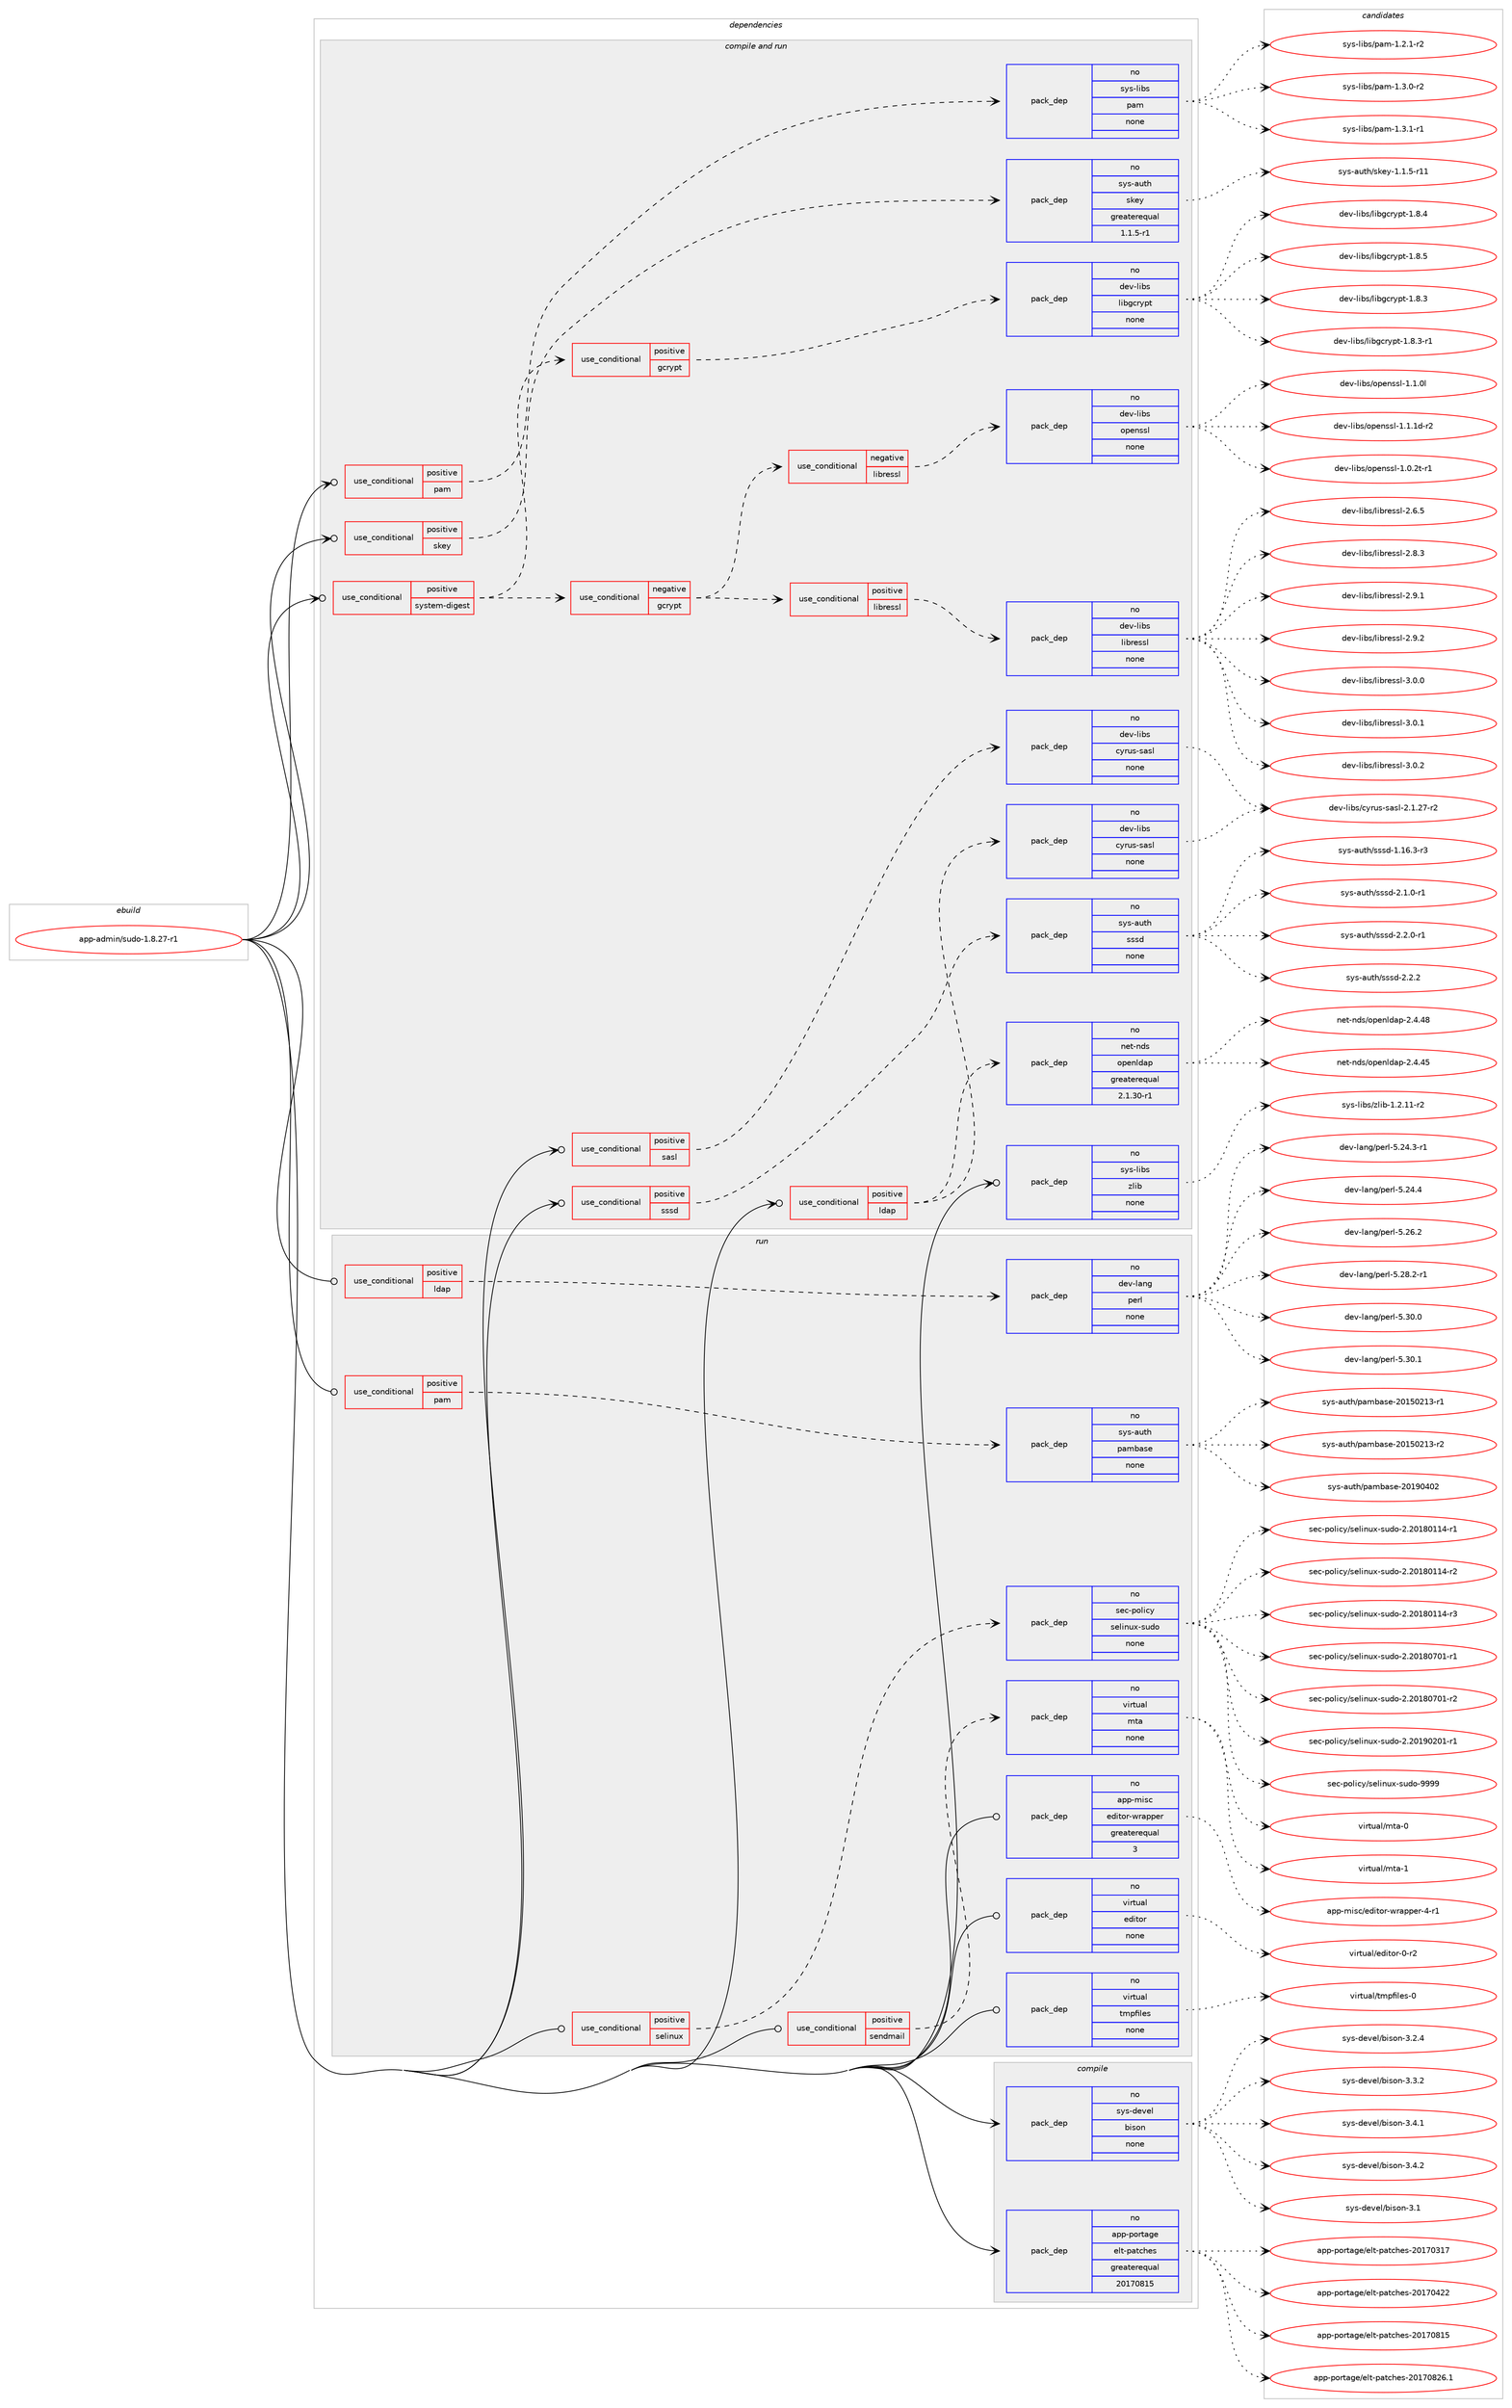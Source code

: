 digraph prolog {

# *************
# Graph options
# *************

newrank=true;
concentrate=true;
compound=true;
graph [rankdir=LR,fontname=Helvetica,fontsize=10,ranksep=1.5];#, ranksep=2.5, nodesep=0.2];
edge  [arrowhead=vee];
node  [fontname=Helvetica,fontsize=10];

# **********
# The ebuild
# **********

subgraph cluster_leftcol {
color=gray;
rank=same;
label=<<i>ebuild</i>>;
id [label="app-admin/sudo-1.8.27-r1", color=red, width=4, href="../app-admin/sudo-1.8.27-r1.svg"];
}

# ****************
# The dependencies
# ****************

subgraph cluster_midcol {
color=gray;
label=<<i>dependencies</i>>;
subgraph cluster_compile {
fillcolor="#eeeeee";
style=filled;
label=<<i>compile</i>>;
subgraph pack350413 {
dependency471195 [label=<<TABLE BORDER="0" CELLBORDER="1" CELLSPACING="0" CELLPADDING="4" WIDTH="220"><TR><TD ROWSPAN="6" CELLPADDING="30">pack_dep</TD></TR><TR><TD WIDTH="110">no</TD></TR><TR><TD>app-portage</TD></TR><TR><TD>elt-patches</TD></TR><TR><TD>greaterequal</TD></TR><TR><TD>20170815</TD></TR></TABLE>>, shape=none, color=blue];
}
id:e -> dependency471195:w [weight=20,style="solid",arrowhead="vee"];
subgraph pack350414 {
dependency471196 [label=<<TABLE BORDER="0" CELLBORDER="1" CELLSPACING="0" CELLPADDING="4" WIDTH="220"><TR><TD ROWSPAN="6" CELLPADDING="30">pack_dep</TD></TR><TR><TD WIDTH="110">no</TD></TR><TR><TD>sys-devel</TD></TR><TR><TD>bison</TD></TR><TR><TD>none</TD></TR><TR><TD></TD></TR></TABLE>>, shape=none, color=blue];
}
id:e -> dependency471196:w [weight=20,style="solid",arrowhead="vee"];
}
subgraph cluster_compileandrun {
fillcolor="#eeeeee";
style=filled;
label=<<i>compile and run</i>>;
subgraph cond112232 {
dependency471197 [label=<<TABLE BORDER="0" CELLBORDER="1" CELLSPACING="0" CELLPADDING="4"><TR><TD ROWSPAN="3" CELLPADDING="10">use_conditional</TD></TR><TR><TD>positive</TD></TR><TR><TD>ldap</TD></TR></TABLE>>, shape=none, color=red];
subgraph pack350415 {
dependency471198 [label=<<TABLE BORDER="0" CELLBORDER="1" CELLSPACING="0" CELLPADDING="4" WIDTH="220"><TR><TD ROWSPAN="6" CELLPADDING="30">pack_dep</TD></TR><TR><TD WIDTH="110">no</TD></TR><TR><TD>net-nds</TD></TR><TR><TD>openldap</TD></TR><TR><TD>greaterequal</TD></TR><TR><TD>2.1.30-r1</TD></TR></TABLE>>, shape=none, color=blue];
}
dependency471197:e -> dependency471198:w [weight=20,style="dashed",arrowhead="vee"];
subgraph pack350416 {
dependency471199 [label=<<TABLE BORDER="0" CELLBORDER="1" CELLSPACING="0" CELLPADDING="4" WIDTH="220"><TR><TD ROWSPAN="6" CELLPADDING="30">pack_dep</TD></TR><TR><TD WIDTH="110">no</TD></TR><TR><TD>dev-libs</TD></TR><TR><TD>cyrus-sasl</TD></TR><TR><TD>none</TD></TR><TR><TD></TD></TR></TABLE>>, shape=none, color=blue];
}
dependency471197:e -> dependency471199:w [weight=20,style="dashed",arrowhead="vee"];
}
id:e -> dependency471197:w [weight=20,style="solid",arrowhead="odotvee"];
subgraph cond112233 {
dependency471200 [label=<<TABLE BORDER="0" CELLBORDER="1" CELLSPACING="0" CELLPADDING="4"><TR><TD ROWSPAN="3" CELLPADDING="10">use_conditional</TD></TR><TR><TD>positive</TD></TR><TR><TD>pam</TD></TR></TABLE>>, shape=none, color=red];
subgraph pack350417 {
dependency471201 [label=<<TABLE BORDER="0" CELLBORDER="1" CELLSPACING="0" CELLPADDING="4" WIDTH="220"><TR><TD ROWSPAN="6" CELLPADDING="30">pack_dep</TD></TR><TR><TD WIDTH="110">no</TD></TR><TR><TD>sys-libs</TD></TR><TR><TD>pam</TD></TR><TR><TD>none</TD></TR><TR><TD></TD></TR></TABLE>>, shape=none, color=blue];
}
dependency471200:e -> dependency471201:w [weight=20,style="dashed",arrowhead="vee"];
}
id:e -> dependency471200:w [weight=20,style="solid",arrowhead="odotvee"];
subgraph cond112234 {
dependency471202 [label=<<TABLE BORDER="0" CELLBORDER="1" CELLSPACING="0" CELLPADDING="4"><TR><TD ROWSPAN="3" CELLPADDING="10">use_conditional</TD></TR><TR><TD>positive</TD></TR><TR><TD>sasl</TD></TR></TABLE>>, shape=none, color=red];
subgraph pack350418 {
dependency471203 [label=<<TABLE BORDER="0" CELLBORDER="1" CELLSPACING="0" CELLPADDING="4" WIDTH="220"><TR><TD ROWSPAN="6" CELLPADDING="30">pack_dep</TD></TR><TR><TD WIDTH="110">no</TD></TR><TR><TD>dev-libs</TD></TR><TR><TD>cyrus-sasl</TD></TR><TR><TD>none</TD></TR><TR><TD></TD></TR></TABLE>>, shape=none, color=blue];
}
dependency471202:e -> dependency471203:w [weight=20,style="dashed",arrowhead="vee"];
}
id:e -> dependency471202:w [weight=20,style="solid",arrowhead="odotvee"];
subgraph cond112235 {
dependency471204 [label=<<TABLE BORDER="0" CELLBORDER="1" CELLSPACING="0" CELLPADDING="4"><TR><TD ROWSPAN="3" CELLPADDING="10">use_conditional</TD></TR><TR><TD>positive</TD></TR><TR><TD>skey</TD></TR></TABLE>>, shape=none, color=red];
subgraph pack350419 {
dependency471205 [label=<<TABLE BORDER="0" CELLBORDER="1" CELLSPACING="0" CELLPADDING="4" WIDTH="220"><TR><TD ROWSPAN="6" CELLPADDING="30">pack_dep</TD></TR><TR><TD WIDTH="110">no</TD></TR><TR><TD>sys-auth</TD></TR><TR><TD>skey</TD></TR><TR><TD>greaterequal</TD></TR><TR><TD>1.1.5-r1</TD></TR></TABLE>>, shape=none, color=blue];
}
dependency471204:e -> dependency471205:w [weight=20,style="dashed",arrowhead="vee"];
}
id:e -> dependency471204:w [weight=20,style="solid",arrowhead="odotvee"];
subgraph cond112236 {
dependency471206 [label=<<TABLE BORDER="0" CELLBORDER="1" CELLSPACING="0" CELLPADDING="4"><TR><TD ROWSPAN="3" CELLPADDING="10">use_conditional</TD></TR><TR><TD>positive</TD></TR><TR><TD>sssd</TD></TR></TABLE>>, shape=none, color=red];
subgraph pack350420 {
dependency471207 [label=<<TABLE BORDER="0" CELLBORDER="1" CELLSPACING="0" CELLPADDING="4" WIDTH="220"><TR><TD ROWSPAN="6" CELLPADDING="30">pack_dep</TD></TR><TR><TD WIDTH="110">no</TD></TR><TR><TD>sys-auth</TD></TR><TR><TD>sssd</TD></TR><TR><TD>none</TD></TR><TR><TD></TD></TR></TABLE>>, shape=none, color=blue];
}
dependency471206:e -> dependency471207:w [weight=20,style="dashed",arrowhead="vee"];
}
id:e -> dependency471206:w [weight=20,style="solid",arrowhead="odotvee"];
subgraph cond112237 {
dependency471208 [label=<<TABLE BORDER="0" CELLBORDER="1" CELLSPACING="0" CELLPADDING="4"><TR><TD ROWSPAN="3" CELLPADDING="10">use_conditional</TD></TR><TR><TD>positive</TD></TR><TR><TD>system-digest</TD></TR></TABLE>>, shape=none, color=red];
subgraph cond112238 {
dependency471209 [label=<<TABLE BORDER="0" CELLBORDER="1" CELLSPACING="0" CELLPADDING="4"><TR><TD ROWSPAN="3" CELLPADDING="10">use_conditional</TD></TR><TR><TD>positive</TD></TR><TR><TD>gcrypt</TD></TR></TABLE>>, shape=none, color=red];
subgraph pack350421 {
dependency471210 [label=<<TABLE BORDER="0" CELLBORDER="1" CELLSPACING="0" CELLPADDING="4" WIDTH="220"><TR><TD ROWSPAN="6" CELLPADDING="30">pack_dep</TD></TR><TR><TD WIDTH="110">no</TD></TR><TR><TD>dev-libs</TD></TR><TR><TD>libgcrypt</TD></TR><TR><TD>none</TD></TR><TR><TD></TD></TR></TABLE>>, shape=none, color=blue];
}
dependency471209:e -> dependency471210:w [weight=20,style="dashed",arrowhead="vee"];
}
dependency471208:e -> dependency471209:w [weight=20,style="dashed",arrowhead="vee"];
subgraph cond112239 {
dependency471211 [label=<<TABLE BORDER="0" CELLBORDER="1" CELLSPACING="0" CELLPADDING="4"><TR><TD ROWSPAN="3" CELLPADDING="10">use_conditional</TD></TR><TR><TD>negative</TD></TR><TR><TD>gcrypt</TD></TR></TABLE>>, shape=none, color=red];
subgraph cond112240 {
dependency471212 [label=<<TABLE BORDER="0" CELLBORDER="1" CELLSPACING="0" CELLPADDING="4"><TR><TD ROWSPAN="3" CELLPADDING="10">use_conditional</TD></TR><TR><TD>negative</TD></TR><TR><TD>libressl</TD></TR></TABLE>>, shape=none, color=red];
subgraph pack350422 {
dependency471213 [label=<<TABLE BORDER="0" CELLBORDER="1" CELLSPACING="0" CELLPADDING="4" WIDTH="220"><TR><TD ROWSPAN="6" CELLPADDING="30">pack_dep</TD></TR><TR><TD WIDTH="110">no</TD></TR><TR><TD>dev-libs</TD></TR><TR><TD>openssl</TD></TR><TR><TD>none</TD></TR><TR><TD></TD></TR></TABLE>>, shape=none, color=blue];
}
dependency471212:e -> dependency471213:w [weight=20,style="dashed",arrowhead="vee"];
}
dependency471211:e -> dependency471212:w [weight=20,style="dashed",arrowhead="vee"];
subgraph cond112241 {
dependency471214 [label=<<TABLE BORDER="0" CELLBORDER="1" CELLSPACING="0" CELLPADDING="4"><TR><TD ROWSPAN="3" CELLPADDING="10">use_conditional</TD></TR><TR><TD>positive</TD></TR><TR><TD>libressl</TD></TR></TABLE>>, shape=none, color=red];
subgraph pack350423 {
dependency471215 [label=<<TABLE BORDER="0" CELLBORDER="1" CELLSPACING="0" CELLPADDING="4" WIDTH="220"><TR><TD ROWSPAN="6" CELLPADDING="30">pack_dep</TD></TR><TR><TD WIDTH="110">no</TD></TR><TR><TD>dev-libs</TD></TR><TR><TD>libressl</TD></TR><TR><TD>none</TD></TR><TR><TD></TD></TR></TABLE>>, shape=none, color=blue];
}
dependency471214:e -> dependency471215:w [weight=20,style="dashed",arrowhead="vee"];
}
dependency471211:e -> dependency471214:w [weight=20,style="dashed",arrowhead="vee"];
}
dependency471208:e -> dependency471211:w [weight=20,style="dashed",arrowhead="vee"];
}
id:e -> dependency471208:w [weight=20,style="solid",arrowhead="odotvee"];
subgraph pack350424 {
dependency471216 [label=<<TABLE BORDER="0" CELLBORDER="1" CELLSPACING="0" CELLPADDING="4" WIDTH="220"><TR><TD ROWSPAN="6" CELLPADDING="30">pack_dep</TD></TR><TR><TD WIDTH="110">no</TD></TR><TR><TD>sys-libs</TD></TR><TR><TD>zlib</TD></TR><TR><TD>none</TD></TR><TR><TD></TD></TR></TABLE>>, shape=none, color=blue];
}
id:e -> dependency471216:w [weight=20,style="solid",arrowhead="odotvee"];
}
subgraph cluster_run {
fillcolor="#eeeeee";
style=filled;
label=<<i>run</i>>;
subgraph cond112242 {
dependency471217 [label=<<TABLE BORDER="0" CELLBORDER="1" CELLSPACING="0" CELLPADDING="4"><TR><TD ROWSPAN="3" CELLPADDING="10">use_conditional</TD></TR><TR><TD>positive</TD></TR><TR><TD>ldap</TD></TR></TABLE>>, shape=none, color=red];
subgraph pack350425 {
dependency471218 [label=<<TABLE BORDER="0" CELLBORDER="1" CELLSPACING="0" CELLPADDING="4" WIDTH="220"><TR><TD ROWSPAN="6" CELLPADDING="30">pack_dep</TD></TR><TR><TD WIDTH="110">no</TD></TR><TR><TD>dev-lang</TD></TR><TR><TD>perl</TD></TR><TR><TD>none</TD></TR><TR><TD></TD></TR></TABLE>>, shape=none, color=blue];
}
dependency471217:e -> dependency471218:w [weight=20,style="dashed",arrowhead="vee"];
}
id:e -> dependency471217:w [weight=20,style="solid",arrowhead="odot"];
subgraph cond112243 {
dependency471219 [label=<<TABLE BORDER="0" CELLBORDER="1" CELLSPACING="0" CELLPADDING="4"><TR><TD ROWSPAN="3" CELLPADDING="10">use_conditional</TD></TR><TR><TD>positive</TD></TR><TR><TD>pam</TD></TR></TABLE>>, shape=none, color=red];
subgraph pack350426 {
dependency471220 [label=<<TABLE BORDER="0" CELLBORDER="1" CELLSPACING="0" CELLPADDING="4" WIDTH="220"><TR><TD ROWSPAN="6" CELLPADDING="30">pack_dep</TD></TR><TR><TD WIDTH="110">no</TD></TR><TR><TD>sys-auth</TD></TR><TR><TD>pambase</TD></TR><TR><TD>none</TD></TR><TR><TD></TD></TR></TABLE>>, shape=none, color=blue];
}
dependency471219:e -> dependency471220:w [weight=20,style="dashed",arrowhead="vee"];
}
id:e -> dependency471219:w [weight=20,style="solid",arrowhead="odot"];
subgraph cond112244 {
dependency471221 [label=<<TABLE BORDER="0" CELLBORDER="1" CELLSPACING="0" CELLPADDING="4"><TR><TD ROWSPAN="3" CELLPADDING="10">use_conditional</TD></TR><TR><TD>positive</TD></TR><TR><TD>selinux</TD></TR></TABLE>>, shape=none, color=red];
subgraph pack350427 {
dependency471222 [label=<<TABLE BORDER="0" CELLBORDER="1" CELLSPACING="0" CELLPADDING="4" WIDTH="220"><TR><TD ROWSPAN="6" CELLPADDING="30">pack_dep</TD></TR><TR><TD WIDTH="110">no</TD></TR><TR><TD>sec-policy</TD></TR><TR><TD>selinux-sudo</TD></TR><TR><TD>none</TD></TR><TR><TD></TD></TR></TABLE>>, shape=none, color=blue];
}
dependency471221:e -> dependency471222:w [weight=20,style="dashed",arrowhead="vee"];
}
id:e -> dependency471221:w [weight=20,style="solid",arrowhead="odot"];
subgraph cond112245 {
dependency471223 [label=<<TABLE BORDER="0" CELLBORDER="1" CELLSPACING="0" CELLPADDING="4"><TR><TD ROWSPAN="3" CELLPADDING="10">use_conditional</TD></TR><TR><TD>positive</TD></TR><TR><TD>sendmail</TD></TR></TABLE>>, shape=none, color=red];
subgraph pack350428 {
dependency471224 [label=<<TABLE BORDER="0" CELLBORDER="1" CELLSPACING="0" CELLPADDING="4" WIDTH="220"><TR><TD ROWSPAN="6" CELLPADDING="30">pack_dep</TD></TR><TR><TD WIDTH="110">no</TD></TR><TR><TD>virtual</TD></TR><TR><TD>mta</TD></TR><TR><TD>none</TD></TR><TR><TD></TD></TR></TABLE>>, shape=none, color=blue];
}
dependency471223:e -> dependency471224:w [weight=20,style="dashed",arrowhead="vee"];
}
id:e -> dependency471223:w [weight=20,style="solid",arrowhead="odot"];
subgraph pack350429 {
dependency471225 [label=<<TABLE BORDER="0" CELLBORDER="1" CELLSPACING="0" CELLPADDING="4" WIDTH="220"><TR><TD ROWSPAN="6" CELLPADDING="30">pack_dep</TD></TR><TR><TD WIDTH="110">no</TD></TR><TR><TD>app-misc</TD></TR><TR><TD>editor-wrapper</TD></TR><TR><TD>greaterequal</TD></TR><TR><TD>3</TD></TR></TABLE>>, shape=none, color=blue];
}
id:e -> dependency471225:w [weight=20,style="solid",arrowhead="odot"];
subgraph pack350430 {
dependency471226 [label=<<TABLE BORDER="0" CELLBORDER="1" CELLSPACING="0" CELLPADDING="4" WIDTH="220"><TR><TD ROWSPAN="6" CELLPADDING="30">pack_dep</TD></TR><TR><TD WIDTH="110">no</TD></TR><TR><TD>virtual</TD></TR><TR><TD>editor</TD></TR><TR><TD>none</TD></TR><TR><TD></TD></TR></TABLE>>, shape=none, color=blue];
}
id:e -> dependency471226:w [weight=20,style="solid",arrowhead="odot"];
subgraph pack350431 {
dependency471227 [label=<<TABLE BORDER="0" CELLBORDER="1" CELLSPACING="0" CELLPADDING="4" WIDTH="220"><TR><TD ROWSPAN="6" CELLPADDING="30">pack_dep</TD></TR><TR><TD WIDTH="110">no</TD></TR><TR><TD>virtual</TD></TR><TR><TD>tmpfiles</TD></TR><TR><TD>none</TD></TR><TR><TD></TD></TR></TABLE>>, shape=none, color=blue];
}
id:e -> dependency471227:w [weight=20,style="solid",arrowhead="odot"];
}
}

# **************
# The candidates
# **************

subgraph cluster_choices {
rank=same;
color=gray;
label=<<i>candidates</i>>;

subgraph choice350413 {
color=black;
nodesep=1;
choice97112112451121111141169710310147101108116451129711699104101115455048495548514955 [label="app-portage/elt-patches-20170317", color=red, width=4,href="../app-portage/elt-patches-20170317.svg"];
choice97112112451121111141169710310147101108116451129711699104101115455048495548525050 [label="app-portage/elt-patches-20170422", color=red, width=4,href="../app-portage/elt-patches-20170422.svg"];
choice97112112451121111141169710310147101108116451129711699104101115455048495548564953 [label="app-portage/elt-patches-20170815", color=red, width=4,href="../app-portage/elt-patches-20170815.svg"];
choice971121124511211111411697103101471011081164511297116991041011154550484955485650544649 [label="app-portage/elt-patches-20170826.1", color=red, width=4,href="../app-portage/elt-patches-20170826.1.svg"];
dependency471195:e -> choice97112112451121111141169710310147101108116451129711699104101115455048495548514955:w [style=dotted,weight="100"];
dependency471195:e -> choice97112112451121111141169710310147101108116451129711699104101115455048495548525050:w [style=dotted,weight="100"];
dependency471195:e -> choice97112112451121111141169710310147101108116451129711699104101115455048495548564953:w [style=dotted,weight="100"];
dependency471195:e -> choice971121124511211111411697103101471011081164511297116991041011154550484955485650544649:w [style=dotted,weight="100"];
}
subgraph choice350414 {
color=black;
nodesep=1;
choice11512111545100101118101108479810511511111045514649 [label="sys-devel/bison-3.1", color=red, width=4,href="../sys-devel/bison-3.1.svg"];
choice115121115451001011181011084798105115111110455146504652 [label="sys-devel/bison-3.2.4", color=red, width=4,href="../sys-devel/bison-3.2.4.svg"];
choice115121115451001011181011084798105115111110455146514650 [label="sys-devel/bison-3.3.2", color=red, width=4,href="../sys-devel/bison-3.3.2.svg"];
choice115121115451001011181011084798105115111110455146524649 [label="sys-devel/bison-3.4.1", color=red, width=4,href="../sys-devel/bison-3.4.1.svg"];
choice115121115451001011181011084798105115111110455146524650 [label="sys-devel/bison-3.4.2", color=red, width=4,href="../sys-devel/bison-3.4.2.svg"];
dependency471196:e -> choice11512111545100101118101108479810511511111045514649:w [style=dotted,weight="100"];
dependency471196:e -> choice115121115451001011181011084798105115111110455146504652:w [style=dotted,weight="100"];
dependency471196:e -> choice115121115451001011181011084798105115111110455146514650:w [style=dotted,weight="100"];
dependency471196:e -> choice115121115451001011181011084798105115111110455146524649:w [style=dotted,weight="100"];
dependency471196:e -> choice115121115451001011181011084798105115111110455146524650:w [style=dotted,weight="100"];
}
subgraph choice350415 {
color=black;
nodesep=1;
choice11010111645110100115471111121011101081009711245504652465253 [label="net-nds/openldap-2.4.45", color=red, width=4,href="../net-nds/openldap-2.4.45.svg"];
choice11010111645110100115471111121011101081009711245504652465256 [label="net-nds/openldap-2.4.48", color=red, width=4,href="../net-nds/openldap-2.4.48.svg"];
dependency471198:e -> choice11010111645110100115471111121011101081009711245504652465253:w [style=dotted,weight="100"];
dependency471198:e -> choice11010111645110100115471111121011101081009711245504652465256:w [style=dotted,weight="100"];
}
subgraph choice350416 {
color=black;
nodesep=1;
choice100101118451081059811547991211141171154511597115108455046494650554511450 [label="dev-libs/cyrus-sasl-2.1.27-r2", color=red, width=4,href="../dev-libs/cyrus-sasl-2.1.27-r2.svg"];
dependency471199:e -> choice100101118451081059811547991211141171154511597115108455046494650554511450:w [style=dotted,weight="100"];
}
subgraph choice350417 {
color=black;
nodesep=1;
choice115121115451081059811547112971094549465046494511450 [label="sys-libs/pam-1.2.1-r2", color=red, width=4,href="../sys-libs/pam-1.2.1-r2.svg"];
choice115121115451081059811547112971094549465146484511450 [label="sys-libs/pam-1.3.0-r2", color=red, width=4,href="../sys-libs/pam-1.3.0-r2.svg"];
choice115121115451081059811547112971094549465146494511449 [label="sys-libs/pam-1.3.1-r1", color=red, width=4,href="../sys-libs/pam-1.3.1-r1.svg"];
dependency471201:e -> choice115121115451081059811547112971094549465046494511450:w [style=dotted,weight="100"];
dependency471201:e -> choice115121115451081059811547112971094549465146484511450:w [style=dotted,weight="100"];
dependency471201:e -> choice115121115451081059811547112971094549465146494511449:w [style=dotted,weight="100"];
}
subgraph choice350418 {
color=black;
nodesep=1;
choice100101118451081059811547991211141171154511597115108455046494650554511450 [label="dev-libs/cyrus-sasl-2.1.27-r2", color=red, width=4,href="../dev-libs/cyrus-sasl-2.1.27-r2.svg"];
dependency471203:e -> choice100101118451081059811547991211141171154511597115108455046494650554511450:w [style=dotted,weight="100"];
}
subgraph choice350419 {
color=black;
nodesep=1;
choice115121115459711711610447115107101121454946494653451144949 [label="sys-auth/skey-1.1.5-r11", color=red, width=4,href="../sys-auth/skey-1.1.5-r11.svg"];
dependency471205:e -> choice115121115459711711610447115107101121454946494653451144949:w [style=dotted,weight="100"];
}
subgraph choice350420 {
color=black;
nodesep=1;
choice115121115459711711610447115115115100454946495446514511451 [label="sys-auth/sssd-1.16.3-r3", color=red, width=4,href="../sys-auth/sssd-1.16.3-r3.svg"];
choice1151211154597117116104471151151151004550464946484511449 [label="sys-auth/sssd-2.1.0-r1", color=red, width=4,href="../sys-auth/sssd-2.1.0-r1.svg"];
choice1151211154597117116104471151151151004550465046484511449 [label="sys-auth/sssd-2.2.0-r1", color=red, width=4,href="../sys-auth/sssd-2.2.0-r1.svg"];
choice115121115459711711610447115115115100455046504650 [label="sys-auth/sssd-2.2.2", color=red, width=4,href="../sys-auth/sssd-2.2.2.svg"];
dependency471207:e -> choice115121115459711711610447115115115100454946495446514511451:w [style=dotted,weight="100"];
dependency471207:e -> choice1151211154597117116104471151151151004550464946484511449:w [style=dotted,weight="100"];
dependency471207:e -> choice1151211154597117116104471151151151004550465046484511449:w [style=dotted,weight="100"];
dependency471207:e -> choice115121115459711711610447115115115100455046504650:w [style=dotted,weight="100"];
}
subgraph choice350421 {
color=black;
nodesep=1;
choice1001011184510810598115471081059810399114121112116454946564651 [label="dev-libs/libgcrypt-1.8.3", color=red, width=4,href="../dev-libs/libgcrypt-1.8.3.svg"];
choice10010111845108105981154710810598103991141211121164549465646514511449 [label="dev-libs/libgcrypt-1.8.3-r1", color=red, width=4,href="../dev-libs/libgcrypt-1.8.3-r1.svg"];
choice1001011184510810598115471081059810399114121112116454946564652 [label="dev-libs/libgcrypt-1.8.4", color=red, width=4,href="../dev-libs/libgcrypt-1.8.4.svg"];
choice1001011184510810598115471081059810399114121112116454946564653 [label="dev-libs/libgcrypt-1.8.5", color=red, width=4,href="../dev-libs/libgcrypt-1.8.5.svg"];
dependency471210:e -> choice1001011184510810598115471081059810399114121112116454946564651:w [style=dotted,weight="100"];
dependency471210:e -> choice10010111845108105981154710810598103991141211121164549465646514511449:w [style=dotted,weight="100"];
dependency471210:e -> choice1001011184510810598115471081059810399114121112116454946564652:w [style=dotted,weight="100"];
dependency471210:e -> choice1001011184510810598115471081059810399114121112116454946564653:w [style=dotted,weight="100"];
}
subgraph choice350422 {
color=black;
nodesep=1;
choice1001011184510810598115471111121011101151151084549464846501164511449 [label="dev-libs/openssl-1.0.2t-r1", color=red, width=4,href="../dev-libs/openssl-1.0.2t-r1.svg"];
choice100101118451081059811547111112101110115115108454946494648108 [label="dev-libs/openssl-1.1.0l", color=red, width=4,href="../dev-libs/openssl-1.1.0l.svg"];
choice1001011184510810598115471111121011101151151084549464946491004511450 [label="dev-libs/openssl-1.1.1d-r2", color=red, width=4,href="../dev-libs/openssl-1.1.1d-r2.svg"];
dependency471213:e -> choice1001011184510810598115471111121011101151151084549464846501164511449:w [style=dotted,weight="100"];
dependency471213:e -> choice100101118451081059811547111112101110115115108454946494648108:w [style=dotted,weight="100"];
dependency471213:e -> choice1001011184510810598115471111121011101151151084549464946491004511450:w [style=dotted,weight="100"];
}
subgraph choice350423 {
color=black;
nodesep=1;
choice10010111845108105981154710810598114101115115108455046544653 [label="dev-libs/libressl-2.6.5", color=red, width=4,href="../dev-libs/libressl-2.6.5.svg"];
choice10010111845108105981154710810598114101115115108455046564651 [label="dev-libs/libressl-2.8.3", color=red, width=4,href="../dev-libs/libressl-2.8.3.svg"];
choice10010111845108105981154710810598114101115115108455046574649 [label="dev-libs/libressl-2.9.1", color=red, width=4,href="../dev-libs/libressl-2.9.1.svg"];
choice10010111845108105981154710810598114101115115108455046574650 [label="dev-libs/libressl-2.9.2", color=red, width=4,href="../dev-libs/libressl-2.9.2.svg"];
choice10010111845108105981154710810598114101115115108455146484648 [label="dev-libs/libressl-3.0.0", color=red, width=4,href="../dev-libs/libressl-3.0.0.svg"];
choice10010111845108105981154710810598114101115115108455146484649 [label="dev-libs/libressl-3.0.1", color=red, width=4,href="../dev-libs/libressl-3.0.1.svg"];
choice10010111845108105981154710810598114101115115108455146484650 [label="dev-libs/libressl-3.0.2", color=red, width=4,href="../dev-libs/libressl-3.0.2.svg"];
dependency471215:e -> choice10010111845108105981154710810598114101115115108455046544653:w [style=dotted,weight="100"];
dependency471215:e -> choice10010111845108105981154710810598114101115115108455046564651:w [style=dotted,weight="100"];
dependency471215:e -> choice10010111845108105981154710810598114101115115108455046574649:w [style=dotted,weight="100"];
dependency471215:e -> choice10010111845108105981154710810598114101115115108455046574650:w [style=dotted,weight="100"];
dependency471215:e -> choice10010111845108105981154710810598114101115115108455146484648:w [style=dotted,weight="100"];
dependency471215:e -> choice10010111845108105981154710810598114101115115108455146484649:w [style=dotted,weight="100"];
dependency471215:e -> choice10010111845108105981154710810598114101115115108455146484650:w [style=dotted,weight="100"];
}
subgraph choice350424 {
color=black;
nodesep=1;
choice11512111545108105981154712210810598454946504649494511450 [label="sys-libs/zlib-1.2.11-r2", color=red, width=4,href="../sys-libs/zlib-1.2.11-r2.svg"];
dependency471216:e -> choice11512111545108105981154712210810598454946504649494511450:w [style=dotted,weight="100"];
}
subgraph choice350425 {
color=black;
nodesep=1;
choice100101118451089711010347112101114108455346505246514511449 [label="dev-lang/perl-5.24.3-r1", color=red, width=4,href="../dev-lang/perl-5.24.3-r1.svg"];
choice10010111845108971101034711210111410845534650524652 [label="dev-lang/perl-5.24.4", color=red, width=4,href="../dev-lang/perl-5.24.4.svg"];
choice10010111845108971101034711210111410845534650544650 [label="dev-lang/perl-5.26.2", color=red, width=4,href="../dev-lang/perl-5.26.2.svg"];
choice100101118451089711010347112101114108455346505646504511449 [label="dev-lang/perl-5.28.2-r1", color=red, width=4,href="../dev-lang/perl-5.28.2-r1.svg"];
choice10010111845108971101034711210111410845534651484648 [label="dev-lang/perl-5.30.0", color=red, width=4,href="../dev-lang/perl-5.30.0.svg"];
choice10010111845108971101034711210111410845534651484649 [label="dev-lang/perl-5.30.1", color=red, width=4,href="../dev-lang/perl-5.30.1.svg"];
dependency471218:e -> choice100101118451089711010347112101114108455346505246514511449:w [style=dotted,weight="100"];
dependency471218:e -> choice10010111845108971101034711210111410845534650524652:w [style=dotted,weight="100"];
dependency471218:e -> choice10010111845108971101034711210111410845534650544650:w [style=dotted,weight="100"];
dependency471218:e -> choice100101118451089711010347112101114108455346505646504511449:w [style=dotted,weight="100"];
dependency471218:e -> choice10010111845108971101034711210111410845534651484648:w [style=dotted,weight="100"];
dependency471218:e -> choice10010111845108971101034711210111410845534651484649:w [style=dotted,weight="100"];
}
subgraph choice350426 {
color=black;
nodesep=1;
choice1151211154597117116104471129710998971151014550484953485049514511449 [label="sys-auth/pambase-20150213-r1", color=red, width=4,href="../sys-auth/pambase-20150213-r1.svg"];
choice1151211154597117116104471129710998971151014550484953485049514511450 [label="sys-auth/pambase-20150213-r2", color=red, width=4,href="../sys-auth/pambase-20150213-r2.svg"];
choice115121115459711711610447112971099897115101455048495748524850 [label="sys-auth/pambase-20190402", color=red, width=4,href="../sys-auth/pambase-20190402.svg"];
dependency471220:e -> choice1151211154597117116104471129710998971151014550484953485049514511449:w [style=dotted,weight="100"];
dependency471220:e -> choice1151211154597117116104471129710998971151014550484953485049514511450:w [style=dotted,weight="100"];
dependency471220:e -> choice115121115459711711610447112971099897115101455048495748524850:w [style=dotted,weight="100"];
}
subgraph choice350427 {
color=black;
nodesep=1;
choice115101994511211110810599121471151011081051101171204511511710011145504650484956484949524511449 [label="sec-policy/selinux-sudo-2.20180114-r1", color=red, width=4,href="../sec-policy/selinux-sudo-2.20180114-r1.svg"];
choice115101994511211110810599121471151011081051101171204511511710011145504650484956484949524511450 [label="sec-policy/selinux-sudo-2.20180114-r2", color=red, width=4,href="../sec-policy/selinux-sudo-2.20180114-r2.svg"];
choice115101994511211110810599121471151011081051101171204511511710011145504650484956484949524511451 [label="sec-policy/selinux-sudo-2.20180114-r3", color=red, width=4,href="../sec-policy/selinux-sudo-2.20180114-r3.svg"];
choice115101994511211110810599121471151011081051101171204511511710011145504650484956485548494511449 [label="sec-policy/selinux-sudo-2.20180701-r1", color=red, width=4,href="../sec-policy/selinux-sudo-2.20180701-r1.svg"];
choice115101994511211110810599121471151011081051101171204511511710011145504650484956485548494511450 [label="sec-policy/selinux-sudo-2.20180701-r2", color=red, width=4,href="../sec-policy/selinux-sudo-2.20180701-r2.svg"];
choice115101994511211110810599121471151011081051101171204511511710011145504650484957485048494511449 [label="sec-policy/selinux-sudo-2.20190201-r1", color=red, width=4,href="../sec-policy/selinux-sudo-2.20190201-r1.svg"];
choice11510199451121111081059912147115101108105110117120451151171001114557575757 [label="sec-policy/selinux-sudo-9999", color=red, width=4,href="../sec-policy/selinux-sudo-9999.svg"];
dependency471222:e -> choice115101994511211110810599121471151011081051101171204511511710011145504650484956484949524511449:w [style=dotted,weight="100"];
dependency471222:e -> choice115101994511211110810599121471151011081051101171204511511710011145504650484956484949524511450:w [style=dotted,weight="100"];
dependency471222:e -> choice115101994511211110810599121471151011081051101171204511511710011145504650484956484949524511451:w [style=dotted,weight="100"];
dependency471222:e -> choice115101994511211110810599121471151011081051101171204511511710011145504650484956485548494511449:w [style=dotted,weight="100"];
dependency471222:e -> choice115101994511211110810599121471151011081051101171204511511710011145504650484956485548494511450:w [style=dotted,weight="100"];
dependency471222:e -> choice115101994511211110810599121471151011081051101171204511511710011145504650484957485048494511449:w [style=dotted,weight="100"];
dependency471222:e -> choice11510199451121111081059912147115101108105110117120451151171001114557575757:w [style=dotted,weight="100"];
}
subgraph choice350428 {
color=black;
nodesep=1;
choice1181051141161179710847109116974548 [label="virtual/mta-0", color=red, width=4,href="../virtual/mta-0.svg"];
choice1181051141161179710847109116974549 [label="virtual/mta-1", color=red, width=4,href="../virtual/mta-1.svg"];
dependency471224:e -> choice1181051141161179710847109116974548:w [style=dotted,weight="100"];
dependency471224:e -> choice1181051141161179710847109116974549:w [style=dotted,weight="100"];
}
subgraph choice350429 {
color=black;
nodesep=1;
choice97112112451091051159947101100105116111114451191149711211210111445524511449 [label="app-misc/editor-wrapper-4-r1", color=red, width=4,href="../app-misc/editor-wrapper-4-r1.svg"];
dependency471225:e -> choice97112112451091051159947101100105116111114451191149711211210111445524511449:w [style=dotted,weight="100"];
}
subgraph choice350430 {
color=black;
nodesep=1;
choice118105114116117971084710110010511611111445484511450 [label="virtual/editor-0-r2", color=red, width=4,href="../virtual/editor-0-r2.svg"];
dependency471226:e -> choice118105114116117971084710110010511611111445484511450:w [style=dotted,weight="100"];
}
subgraph choice350431 {
color=black;
nodesep=1;
choice11810511411611797108471161091121021051081011154548 [label="virtual/tmpfiles-0", color=red, width=4,href="../virtual/tmpfiles-0.svg"];
dependency471227:e -> choice11810511411611797108471161091121021051081011154548:w [style=dotted,weight="100"];
}
}

}
